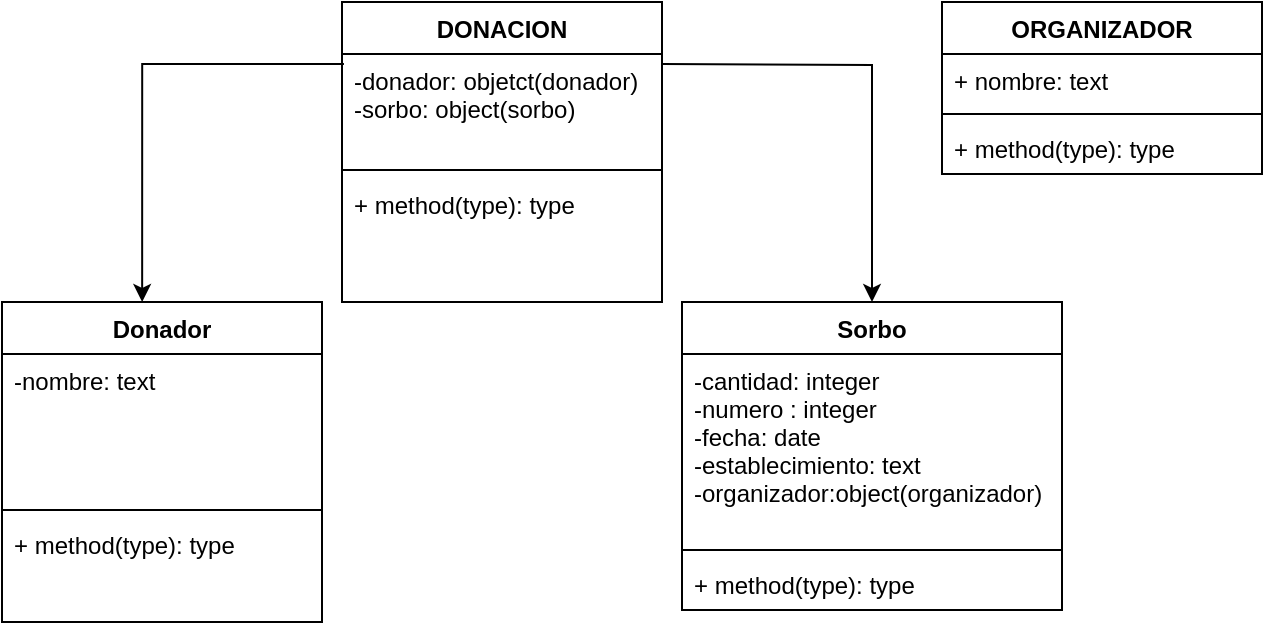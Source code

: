 <mxfile version="12.5.1" type="device"><diagram id="3tCnd7RaBaJ1AJwozpf2" name="Página-1"><mxGraphModel dx="854" dy="518" grid="1" gridSize="10" guides="1" tooltips="1" connect="1" arrows="1" fold="1" page="1" pageScale="1" pageWidth="827" pageHeight="1169" math="0" shadow="0"><root><mxCell id="0"/><mxCell id="1" parent="0"/><mxCell id="js0GQc_447Uwne8GZPXR-3" value="" style="edgeStyle=orthogonalEdgeStyle;rounded=0;orthogonalLoop=1;jettySize=auto;html=1;entryX=0.438;entryY=0;entryDx=0;entryDy=0;entryPerimeter=0;exitX=0.006;exitY=0.093;exitDx=0;exitDy=0;exitPerimeter=0;" edge="1" parent="1" source="js0GQc_447Uwne8GZPXR-32" target="js0GQc_447Uwne8GZPXR-18"><mxGeometry relative="1" as="geometry"><mxPoint x="320" y="40" as="sourcePoint"/><mxPoint x="380" y="110" as="targetPoint"/></mxGeometry></mxCell><mxCell id="js0GQc_447Uwne8GZPXR-18" value="Donador" style="swimlane;fontStyle=1;align=center;verticalAlign=top;childLayout=stackLayout;horizontal=1;startSize=26;horizontalStack=0;resizeParent=1;resizeParentMax=0;resizeLast=0;collapsible=1;marginBottom=0;" vertex="1" parent="1"><mxGeometry x="130" y="160" width="160" height="160" as="geometry"/></mxCell><mxCell id="js0GQc_447Uwne8GZPXR-19" value="-nombre: text&#10;&#10;" style="text;strokeColor=none;fillColor=none;align=left;verticalAlign=top;spacingLeft=4;spacingRight=4;overflow=hidden;rotatable=0;points=[[0,0.5],[1,0.5]];portConstraint=eastwest;" vertex="1" parent="js0GQc_447Uwne8GZPXR-18"><mxGeometry y="26" width="160" height="74" as="geometry"/></mxCell><mxCell id="js0GQc_447Uwne8GZPXR-20" value="" style="line;strokeWidth=1;fillColor=none;align=left;verticalAlign=middle;spacingTop=-1;spacingLeft=3;spacingRight=3;rotatable=0;labelPosition=right;points=[];portConstraint=eastwest;" vertex="1" parent="js0GQc_447Uwne8GZPXR-18"><mxGeometry y="100" width="160" height="8" as="geometry"/></mxCell><mxCell id="js0GQc_447Uwne8GZPXR-21" value="+ method(type): type" style="text;strokeColor=none;fillColor=none;align=left;verticalAlign=top;spacingLeft=4;spacingRight=4;overflow=hidden;rotatable=0;points=[[0,0.5],[1,0.5]];portConstraint=eastwest;" vertex="1" parent="js0GQc_447Uwne8GZPXR-18"><mxGeometry y="108" width="160" height="52" as="geometry"/></mxCell><mxCell id="js0GQc_447Uwne8GZPXR-26" value="Sorbo" style="swimlane;fontStyle=1;align=center;verticalAlign=top;childLayout=stackLayout;horizontal=1;startSize=26;horizontalStack=0;resizeParent=1;resizeParentMax=0;resizeLast=0;collapsible=1;marginBottom=0;" vertex="1" parent="1"><mxGeometry x="470" y="160" width="190" height="154" as="geometry"/></mxCell><mxCell id="js0GQc_447Uwne8GZPXR-27" value="-cantidad: integer&#10;-numero : integer&#10;-fecha: date&#10;-establecimiento: text&#10;-organizador:object(organizador)" style="text;strokeColor=none;fillColor=none;align=left;verticalAlign=top;spacingLeft=4;spacingRight=4;overflow=hidden;rotatable=0;points=[[0,0.5],[1,0.5]];portConstraint=eastwest;" vertex="1" parent="js0GQc_447Uwne8GZPXR-26"><mxGeometry y="26" width="190" height="94" as="geometry"/></mxCell><mxCell id="js0GQc_447Uwne8GZPXR-28" value="" style="line;strokeWidth=1;fillColor=none;align=left;verticalAlign=middle;spacingTop=-1;spacingLeft=3;spacingRight=3;rotatable=0;labelPosition=right;points=[];portConstraint=eastwest;" vertex="1" parent="js0GQc_447Uwne8GZPXR-26"><mxGeometry y="120" width="190" height="8" as="geometry"/></mxCell><mxCell id="js0GQc_447Uwne8GZPXR-29" value="+ method(type): type" style="text;strokeColor=none;fillColor=none;align=left;verticalAlign=top;spacingLeft=4;spacingRight=4;overflow=hidden;rotatable=0;points=[[0,0.5],[1,0.5]];portConstraint=eastwest;" vertex="1" parent="js0GQc_447Uwne8GZPXR-26"><mxGeometry y="128" width="190" height="26" as="geometry"/></mxCell><mxCell id="js0GQc_447Uwne8GZPXR-31" value="DONACION" style="swimlane;fontStyle=1;align=center;verticalAlign=top;childLayout=stackLayout;horizontal=1;startSize=26;horizontalStack=0;resizeParent=1;resizeParentMax=0;resizeLast=0;collapsible=1;marginBottom=0;" vertex="1" parent="1"><mxGeometry x="300" y="10" width="160" height="150" as="geometry"/></mxCell><mxCell id="js0GQc_447Uwne8GZPXR-32" value="-donador: objetct(donador)&#10;-sorbo: object(sorbo)" style="text;strokeColor=none;fillColor=none;align=left;verticalAlign=top;spacingLeft=4;spacingRight=4;overflow=hidden;rotatable=0;points=[[0,0.5],[1,0.5]];portConstraint=eastwest;" vertex="1" parent="js0GQc_447Uwne8GZPXR-31"><mxGeometry y="26" width="160" height="54" as="geometry"/></mxCell><mxCell id="js0GQc_447Uwne8GZPXR-33" value="" style="line;strokeWidth=1;fillColor=none;align=left;verticalAlign=middle;spacingTop=-1;spacingLeft=3;spacingRight=3;rotatable=0;labelPosition=right;points=[];portConstraint=eastwest;" vertex="1" parent="js0GQc_447Uwne8GZPXR-31"><mxGeometry y="80" width="160" height="8" as="geometry"/></mxCell><mxCell id="js0GQc_447Uwne8GZPXR-34" value="+ method(type): type" style="text;strokeColor=none;fillColor=none;align=left;verticalAlign=top;spacingLeft=4;spacingRight=4;overflow=hidden;rotatable=0;points=[[0,0.5],[1,0.5]];portConstraint=eastwest;" vertex="1" parent="js0GQc_447Uwne8GZPXR-31"><mxGeometry y="88" width="160" height="62" as="geometry"/></mxCell><mxCell id="js0GQc_447Uwne8GZPXR-35" value="" style="edgeStyle=orthogonalEdgeStyle;rounded=0;orthogonalLoop=1;jettySize=auto;html=1;entryX=0.5;entryY=0;entryDx=0;entryDy=0;" edge="1" parent="1" target="js0GQc_447Uwne8GZPXR-26"><mxGeometry relative="1" as="geometry"><mxPoint x="460" y="41" as="sourcePoint"/><mxPoint x="560" y="80" as="targetPoint"/></mxGeometry></mxCell><mxCell id="js0GQc_447Uwne8GZPXR-44" value="ORGANIZADOR&#10;" style="swimlane;fontStyle=1;align=center;verticalAlign=top;childLayout=stackLayout;horizontal=1;startSize=26;horizontalStack=0;resizeParent=1;resizeParentMax=0;resizeLast=0;collapsible=1;marginBottom=0;" vertex="1" parent="1"><mxGeometry x="600" y="10" width="160" height="86" as="geometry"/></mxCell><mxCell id="js0GQc_447Uwne8GZPXR-45" value="+ nombre: text " style="text;strokeColor=none;fillColor=none;align=left;verticalAlign=top;spacingLeft=4;spacingRight=4;overflow=hidden;rotatable=0;points=[[0,0.5],[1,0.5]];portConstraint=eastwest;" vertex="1" parent="js0GQc_447Uwne8GZPXR-44"><mxGeometry y="26" width="160" height="26" as="geometry"/></mxCell><mxCell id="js0GQc_447Uwne8GZPXR-46" value="" style="line;strokeWidth=1;fillColor=none;align=left;verticalAlign=middle;spacingTop=-1;spacingLeft=3;spacingRight=3;rotatable=0;labelPosition=right;points=[];portConstraint=eastwest;" vertex="1" parent="js0GQc_447Uwne8GZPXR-44"><mxGeometry y="52" width="160" height="8" as="geometry"/></mxCell><mxCell id="js0GQc_447Uwne8GZPXR-47" value="+ method(type): type" style="text;strokeColor=none;fillColor=none;align=left;verticalAlign=top;spacingLeft=4;spacingRight=4;overflow=hidden;rotatable=0;points=[[0,0.5],[1,0.5]];portConstraint=eastwest;" vertex="1" parent="js0GQc_447Uwne8GZPXR-44"><mxGeometry y="60" width="160" height="26" as="geometry"/></mxCell></root></mxGraphModel></diagram></mxfile>